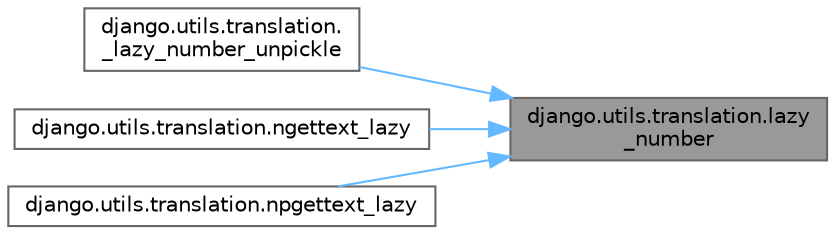 digraph "django.utils.translation.lazy_number"
{
 // LATEX_PDF_SIZE
  bgcolor="transparent";
  edge [fontname=Helvetica,fontsize=10,labelfontname=Helvetica,labelfontsize=10];
  node [fontname=Helvetica,fontsize=10,shape=box,height=0.2,width=0.4];
  rankdir="RL";
  Node1 [id="Node000001",label="django.utils.translation.lazy\l_number",height=0.2,width=0.4,color="gray40", fillcolor="grey60", style="filled", fontcolor="black",tooltip=" "];
  Node1 -> Node2 [id="edge1_Node000001_Node000002",dir="back",color="steelblue1",style="solid",tooltip=" "];
  Node2 [id="Node000002",label="django.utils.translation.\l_lazy_number_unpickle",height=0.2,width=0.4,color="grey40", fillcolor="white", style="filled",URL="$namespacedjango_1_1utils_1_1translation.html#abc5de6f0f1ae55805558dbe1f3e24ce6",tooltip=" "];
  Node1 -> Node3 [id="edge2_Node000001_Node000003",dir="back",color="steelblue1",style="solid",tooltip=" "];
  Node3 [id="Node000003",label="django.utils.translation.ngettext_lazy",height=0.2,width=0.4,color="grey40", fillcolor="white", style="filled",URL="$namespacedjango_1_1utils_1_1translation.html#a2469d3cc1ecbfe0bb97d0c82d0c07b35",tooltip=" "];
  Node1 -> Node4 [id="edge3_Node000001_Node000004",dir="back",color="steelblue1",style="solid",tooltip=" "];
  Node4 [id="Node000004",label="django.utils.translation.npgettext_lazy",height=0.2,width=0.4,color="grey40", fillcolor="white", style="filled",URL="$namespacedjango_1_1utils_1_1translation.html#a51109200274bfca8152bd6a8a954d890",tooltip=" "];
}
